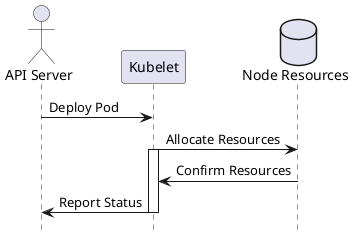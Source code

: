 @startuml
hide footbox
actor "API Server" as APIServer
participant "Kubelet" as Kubelet
database "Node Resources" as Node

APIServer -> Kubelet : Deploy Pod
Kubelet -> Node : Allocate Resources
activate Kubelet
Node -> Kubelet : Confirm Resources
Kubelet -> APIServer : Report Status
deactivate Kubelet
@enduml
